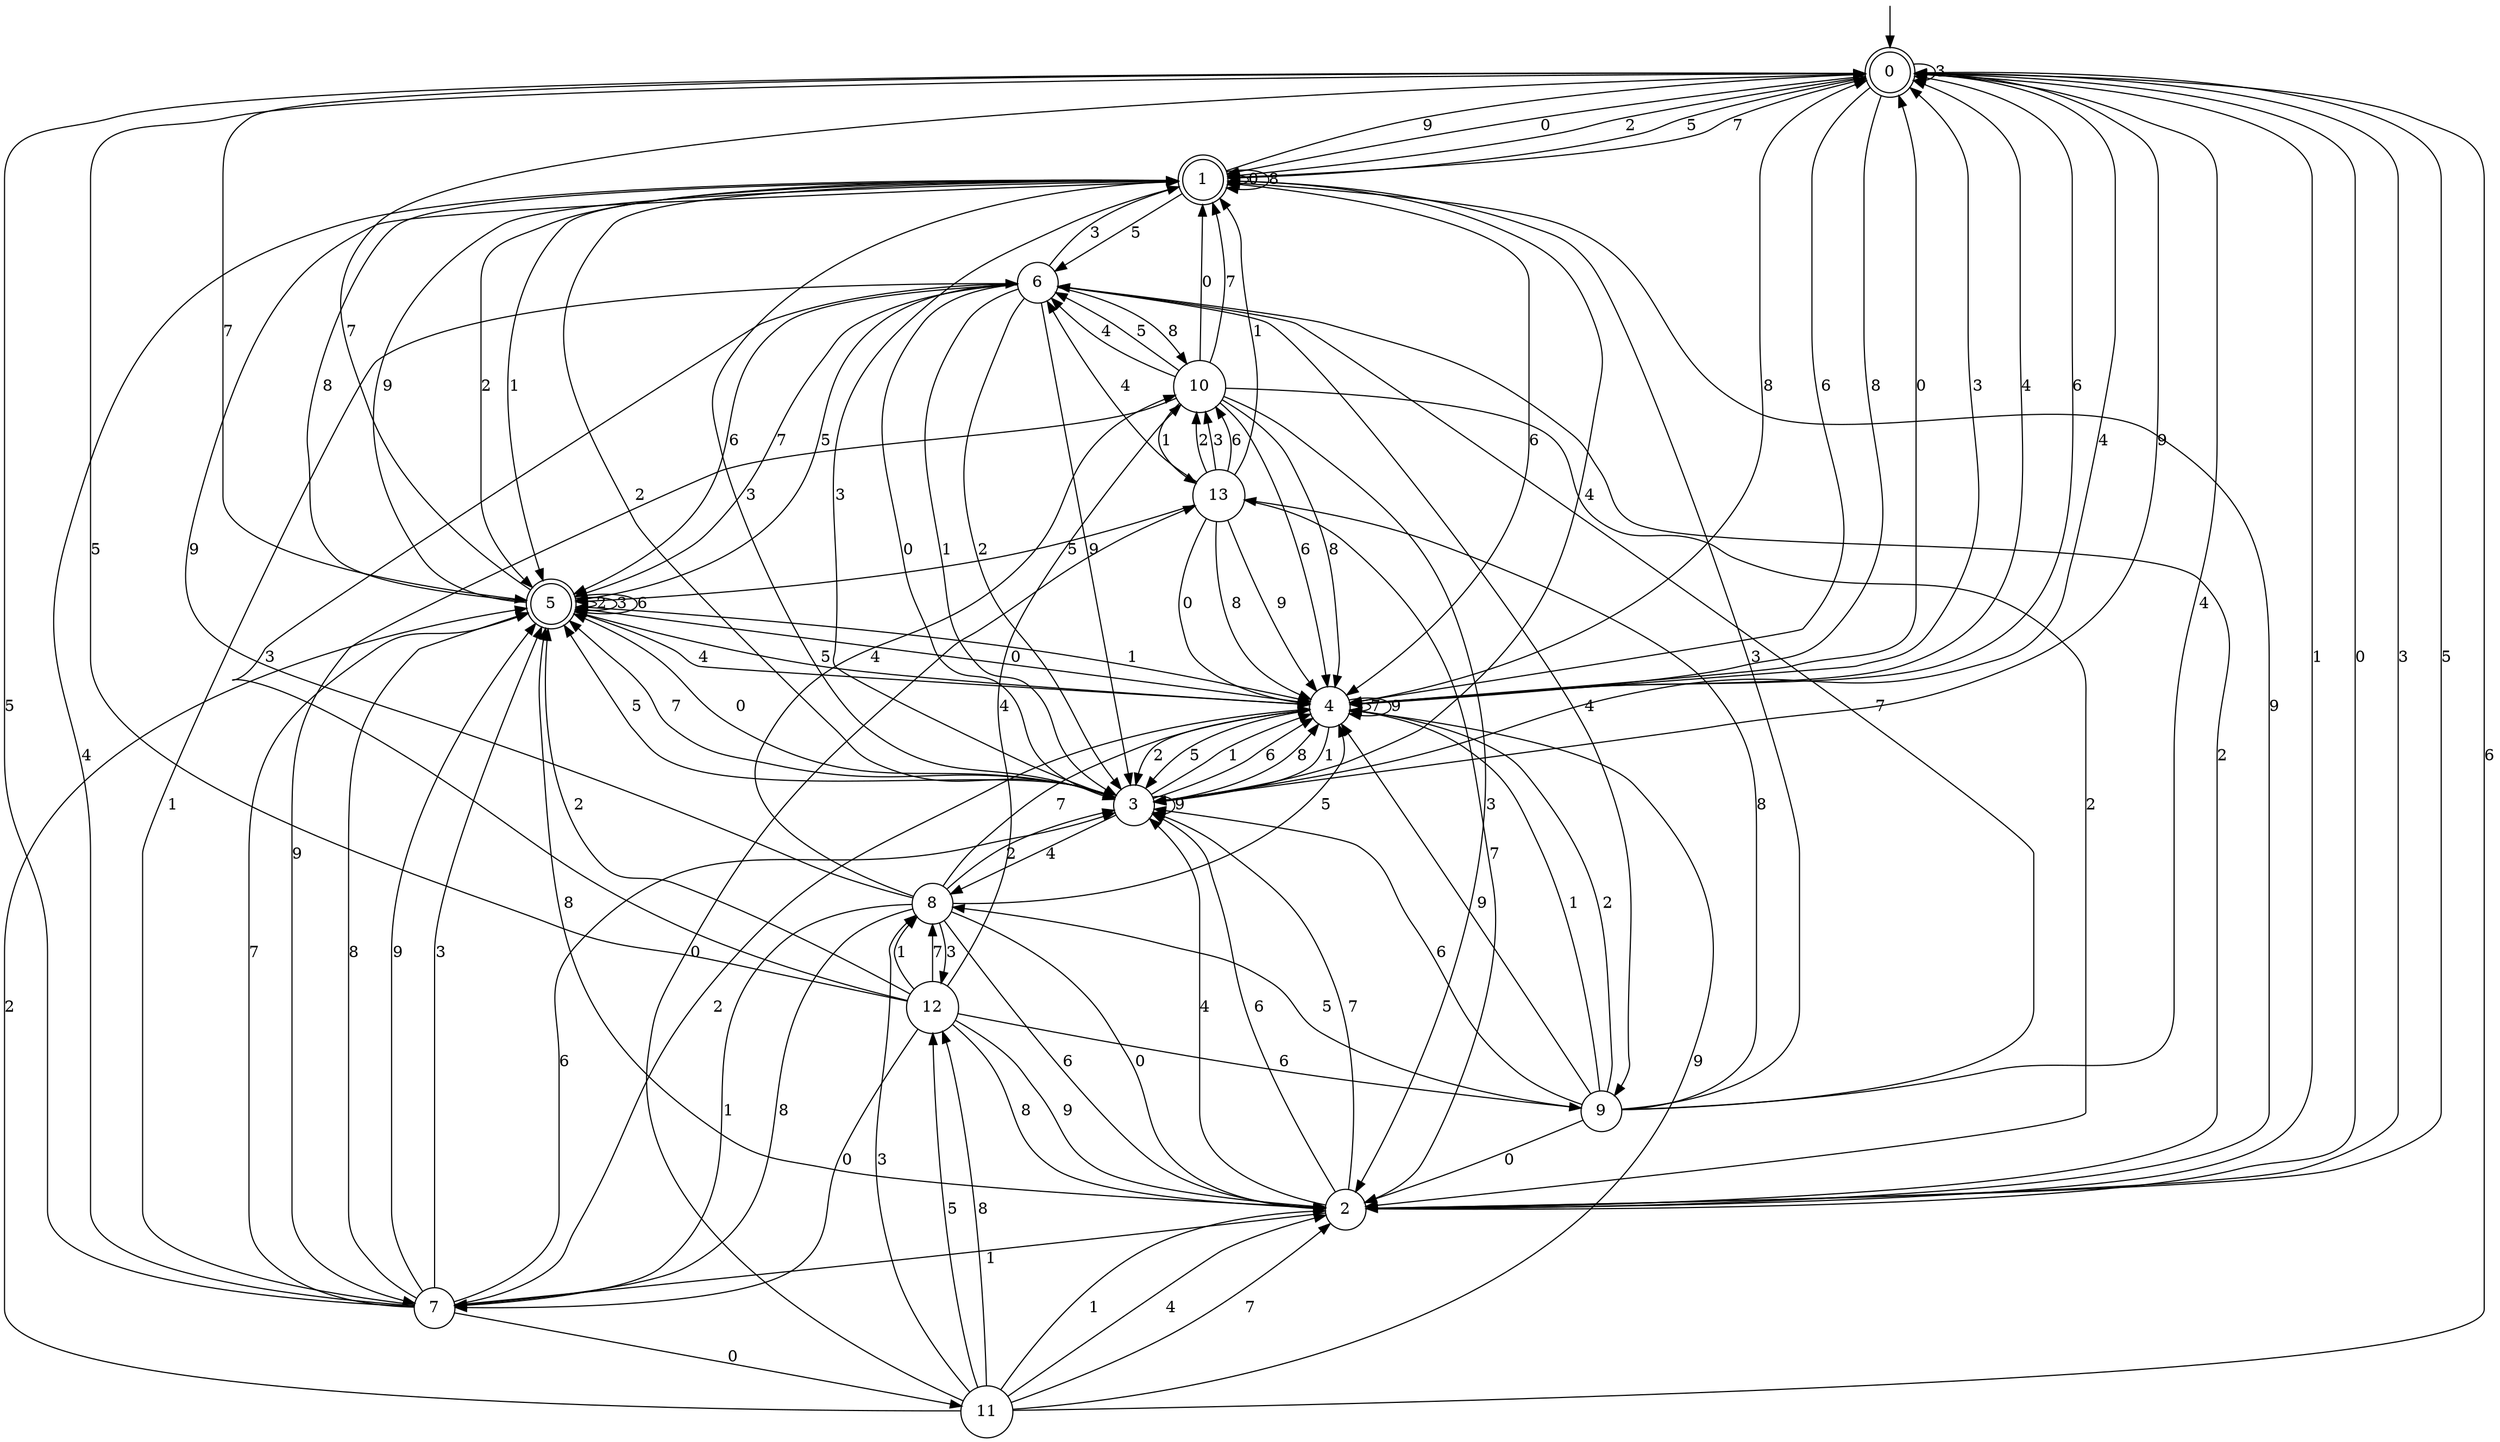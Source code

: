 digraph g {

	s0 [shape="doublecircle" label="0"];
	s1 [shape="doublecircle" label="1"];
	s2 [shape="circle" label="2"];
	s3 [shape="circle" label="3"];
	s4 [shape="circle" label="4"];
	s5 [shape="doublecircle" label="5"];
	s6 [shape="circle" label="6"];
	s7 [shape="circle" label="7"];
	s8 [shape="circle" label="8"];
	s9 [shape="circle" label="9"];
	s10 [shape="circle" label="10"];
	s11 [shape="circle" label="11"];
	s12 [shape="circle" label="12"];
	s13 [shape="circle" label="13"];
	s0 -> s1 [label="0"];
	s0 -> s2 [label="1"];
	s0 -> s1 [label="2"];
	s0 -> s0 [label="3"];
	s0 -> s3 [label="4"];
	s0 -> s1 [label="5"];
	s0 -> s4 [label="6"];
	s0 -> s5 [label="7"];
	s0 -> s4 [label="8"];
	s0 -> s3 [label="9"];
	s1 -> s1 [label="0"];
	s1 -> s5 [label="1"];
	s1 -> s5 [label="2"];
	s1 -> s3 [label="3"];
	s1 -> s3 [label="4"];
	s1 -> s6 [label="5"];
	s1 -> s4 [label="6"];
	s1 -> s0 [label="7"];
	s1 -> s1 [label="8"];
	s1 -> s0 [label="9"];
	s2 -> s0 [label="0"];
	s2 -> s7 [label="1"];
	s2 -> s6 [label="2"];
	s2 -> s0 [label="3"];
	s2 -> s3 [label="4"];
	s2 -> s0 [label="5"];
	s2 -> s3 [label="6"];
	s2 -> s3 [label="7"];
	s2 -> s5 [label="8"];
	s2 -> s1 [label="9"];
	s3 -> s5 [label="0"];
	s3 -> s4 [label="1"];
	s3 -> s1 [label="2"];
	s3 -> s1 [label="3"];
	s3 -> s8 [label="4"];
	s3 -> s5 [label="5"];
	s3 -> s4 [label="6"];
	s3 -> s5 [label="7"];
	s3 -> s4 [label="8"];
	s3 -> s3 [label="9"];
	s4 -> s0 [label="0"];
	s4 -> s3 [label="1"];
	s4 -> s3 [label="2"];
	s4 -> s0 [label="3"];
	s4 -> s0 [label="4"];
	s4 -> s3 [label="5"];
	s4 -> s0 [label="6"];
	s4 -> s4 [label="7"];
	s4 -> s0 [label="8"];
	s4 -> s4 [label="9"];
	s5 -> s4 [label="0"];
	s5 -> s4 [label="1"];
	s5 -> s5 [label="2"];
	s5 -> s5 [label="3"];
	s5 -> s4 [label="4"];
	s5 -> s4 [label="5"];
	s5 -> s5 [label="6"];
	s5 -> s0 [label="7"];
	s5 -> s1 [label="8"];
	s5 -> s1 [label="9"];
	s6 -> s3 [label="0"];
	s6 -> s3 [label="1"];
	s6 -> s3 [label="2"];
	s6 -> s1 [label="3"];
	s6 -> s9 [label="4"];
	s6 -> s5 [label="5"];
	s6 -> s5 [label="6"];
	s6 -> s5 [label="7"];
	s6 -> s10 [label="8"];
	s6 -> s3 [label="9"];
	s7 -> s11 [label="0"];
	s7 -> s6 [label="1"];
	s7 -> s4 [label="2"];
	s7 -> s5 [label="3"];
	s7 -> s1 [label="4"];
	s7 -> s0 [label="5"];
	s7 -> s3 [label="6"];
	s7 -> s5 [label="7"];
	s7 -> s5 [label="8"];
	s7 -> s5 [label="9"];
	s8 -> s2 [label="0"];
	s8 -> s7 [label="1"];
	s8 -> s3 [label="2"];
	s8 -> s12 [label="3"];
	s8 -> s10 [label="4"];
	s8 -> s4 [label="5"];
	s8 -> s2 [label="6"];
	s8 -> s4 [label="7"];
	s8 -> s7 [label="8"];
	s8 -> s1 [label="9"];
	s9 -> s2 [label="0"];
	s9 -> s4 [label="1"];
	s9 -> s4 [label="2"];
	s9 -> s1 [label="3"];
	s9 -> s0 [label="4"];
	s9 -> s8 [label="5"];
	s9 -> s3 [label="6"];
	s9 -> s6 [label="7"];
	s9 -> s13 [label="8"];
	s9 -> s4 [label="9"];
	s10 -> s1 [label="0"];
	s10 -> s13 [label="1"];
	s10 -> s2 [label="2"];
	s10 -> s2 [label="3"];
	s10 -> s6 [label="4"];
	s10 -> s6 [label="5"];
	s10 -> s4 [label="6"];
	s10 -> s1 [label="7"];
	s10 -> s4 [label="8"];
	s10 -> s7 [label="9"];
	s11 -> s13 [label="0"];
	s11 -> s2 [label="1"];
	s11 -> s5 [label="2"];
	s11 -> s8 [label="3"];
	s11 -> s2 [label="4"];
	s11 -> s12 [label="5"];
	s11 -> s0 [label="6"];
	s11 -> s2 [label="7"];
	s11 -> s12 [label="8"];
	s11 -> s4 [label="9"];
	s12 -> s7 [label="0"];
	s12 -> s8 [label="1"];
	s12 -> s5 [label="2"];
	s12 -> s6 [label="3"];
	s12 -> s10 [label="4"];
	s12 -> s0 [label="5"];
	s12 -> s9 [label="6"];
	s12 -> s8 [label="7"];
	s12 -> s2 [label="8"];
	s12 -> s2 [label="9"];
	s13 -> s4 [label="0"];
	s13 -> s1 [label="1"];
	s13 -> s10 [label="2"];
	s13 -> s10 [label="3"];
	s13 -> s6 [label="4"];
	s13 -> s5 [label="5"];
	s13 -> s10 [label="6"];
	s13 -> s2 [label="7"];
	s13 -> s4 [label="8"];
	s13 -> s4 [label="9"];

__start0 [label="" shape="none" width="0" height="0"];
__start0 -> s0;

}
